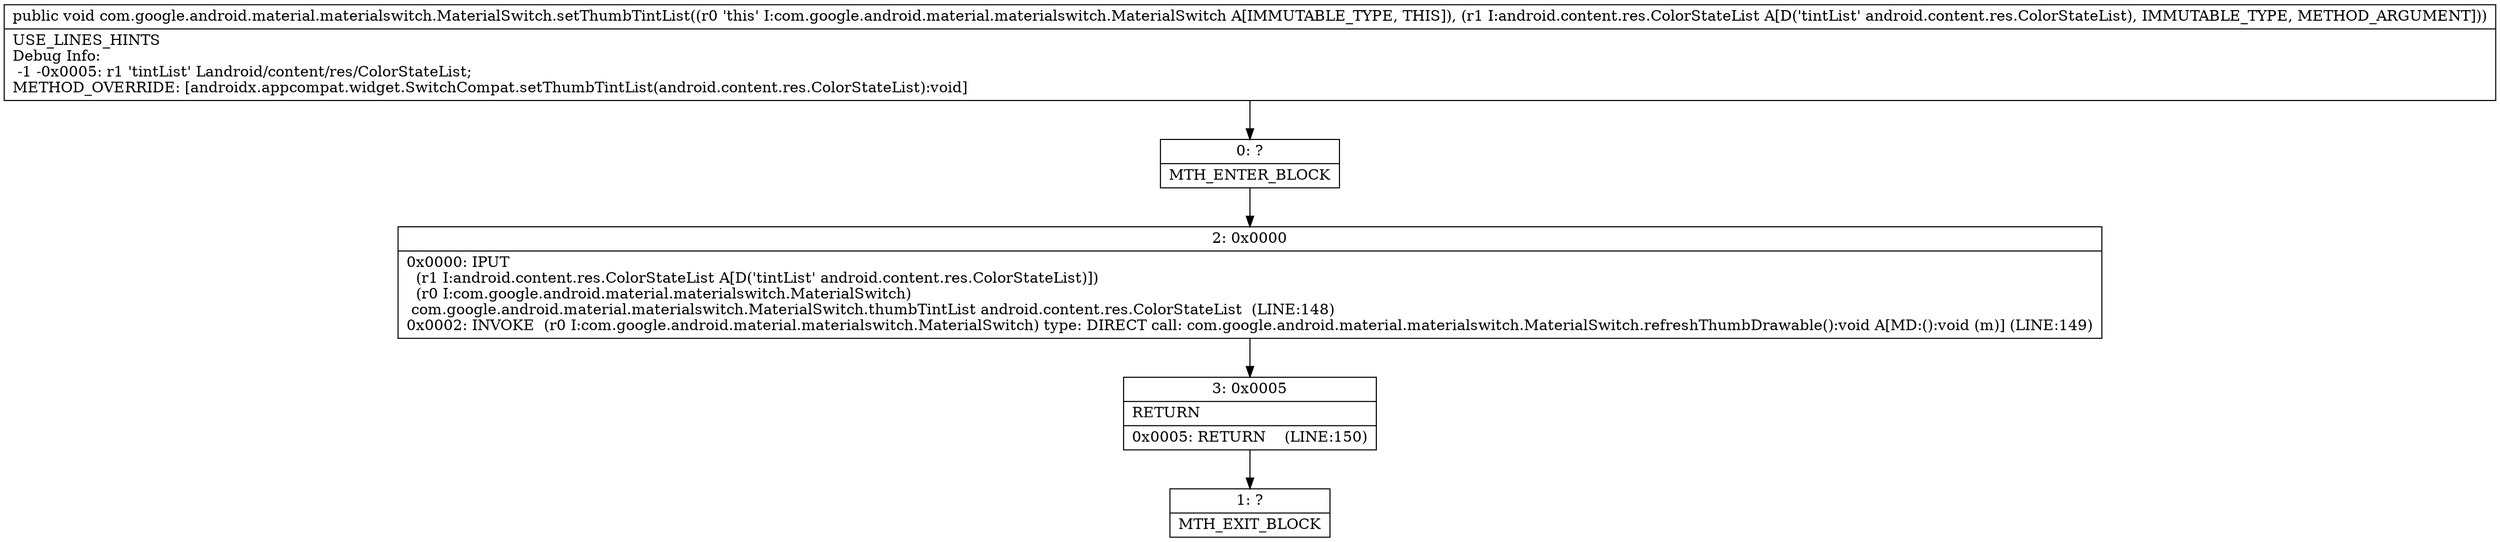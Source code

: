 digraph "CFG forcom.google.android.material.materialswitch.MaterialSwitch.setThumbTintList(Landroid\/content\/res\/ColorStateList;)V" {
Node_0 [shape=record,label="{0\:\ ?|MTH_ENTER_BLOCK\l}"];
Node_2 [shape=record,label="{2\:\ 0x0000|0x0000: IPUT  \l  (r1 I:android.content.res.ColorStateList A[D('tintList' android.content.res.ColorStateList)])\l  (r0 I:com.google.android.material.materialswitch.MaterialSwitch)\l com.google.android.material.materialswitch.MaterialSwitch.thumbTintList android.content.res.ColorStateList  (LINE:148)\l0x0002: INVOKE  (r0 I:com.google.android.material.materialswitch.MaterialSwitch) type: DIRECT call: com.google.android.material.materialswitch.MaterialSwitch.refreshThumbDrawable():void A[MD:():void (m)] (LINE:149)\l}"];
Node_3 [shape=record,label="{3\:\ 0x0005|RETURN\l|0x0005: RETURN    (LINE:150)\l}"];
Node_1 [shape=record,label="{1\:\ ?|MTH_EXIT_BLOCK\l}"];
MethodNode[shape=record,label="{public void com.google.android.material.materialswitch.MaterialSwitch.setThumbTintList((r0 'this' I:com.google.android.material.materialswitch.MaterialSwitch A[IMMUTABLE_TYPE, THIS]), (r1 I:android.content.res.ColorStateList A[D('tintList' android.content.res.ColorStateList), IMMUTABLE_TYPE, METHOD_ARGUMENT]))  | USE_LINES_HINTS\lDebug Info:\l  \-1 \-0x0005: r1 'tintList' Landroid\/content\/res\/ColorStateList;\lMETHOD_OVERRIDE: [androidx.appcompat.widget.SwitchCompat.setThumbTintList(android.content.res.ColorStateList):void]\l}"];
MethodNode -> Node_0;Node_0 -> Node_2;
Node_2 -> Node_3;
Node_3 -> Node_1;
}

